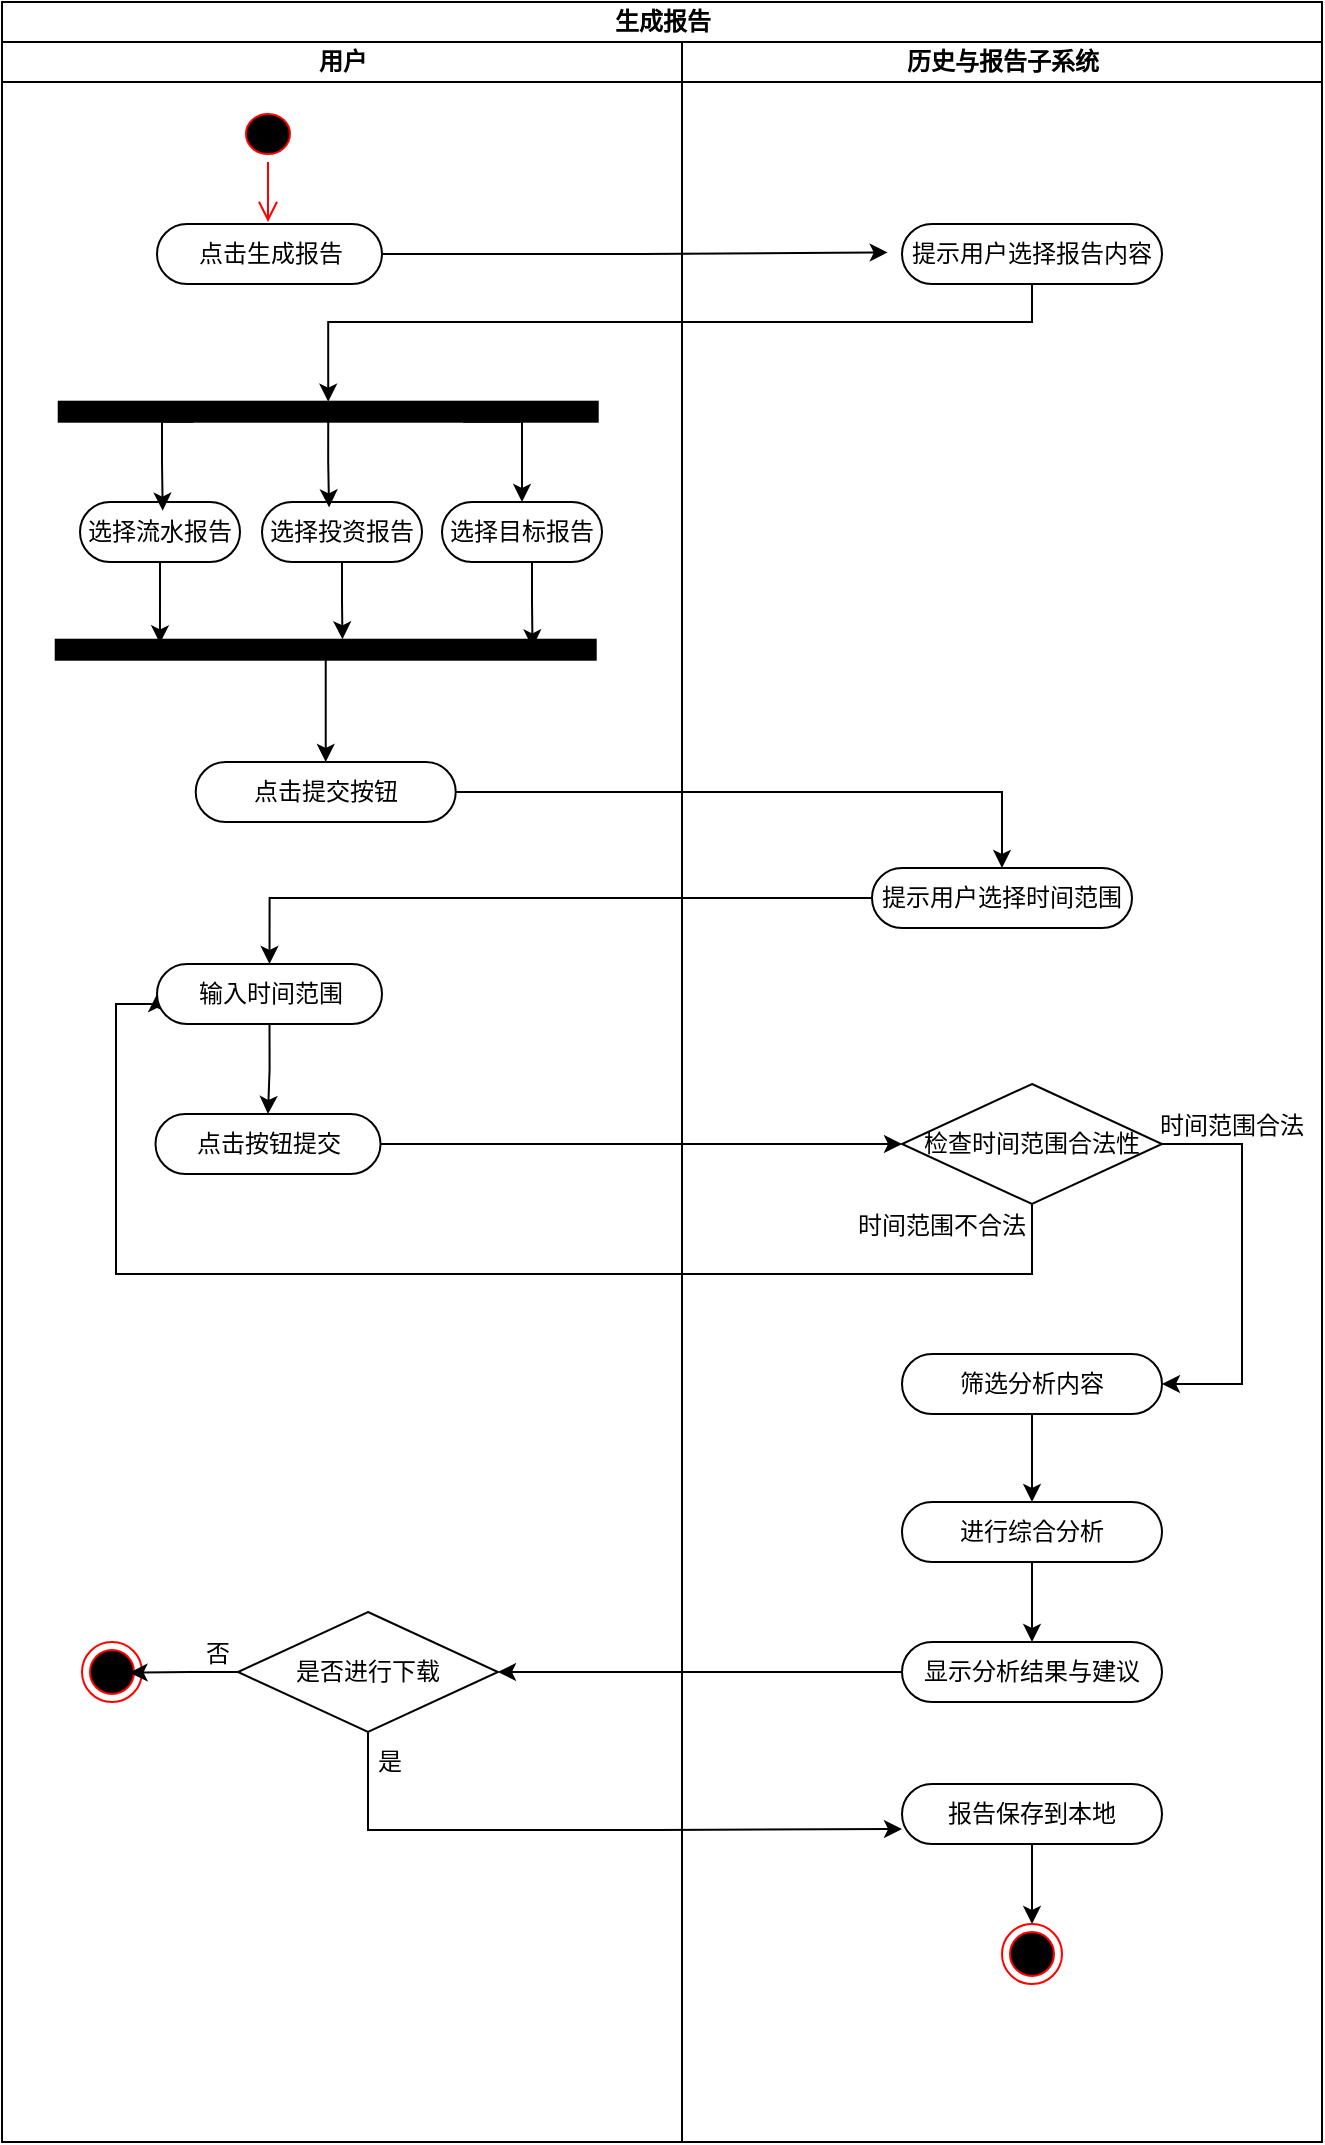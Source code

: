 <mxfile version="22.1.18" type="github">
  <diagram id="prtHgNgQTEPvFCAcTncT" name="Page-1">
    <mxGraphModel dx="1173" dy="600" grid="1" gridSize="10" guides="1" tooltips="1" connect="1" arrows="1" fold="1" page="1" pageScale="1" pageWidth="827" pageHeight="1169" math="0" shadow="0">
      <root>
        <mxCell id="0" />
        <mxCell id="1" parent="0" />
        <mxCell id="oDgGD3F3by6BS1TuUeTV-1" value="生成报告" style="swimlane;childLayout=stackLayout;resizeParent=1;resizeParentMax=0;startSize=20;html=1;" parent="1" vertex="1">
          <mxGeometry x="190.0" y="70" width="660" height="1070" as="geometry" />
        </mxCell>
        <mxCell id="MLRtib8uveDzRYXszGFP-1" style="edgeStyle=orthogonalEdgeStyle;rounded=0;orthogonalLoop=1;jettySize=auto;html=1;entryX=-0.055;entryY=0.474;entryDx=0;entryDy=0;entryPerimeter=0;" parent="oDgGD3F3by6BS1TuUeTV-1" source="oDgGD3F3by6BS1TuUeTV-8" target="oDgGD3F3by6BS1TuUeTV-14" edge="1">
          <mxGeometry relative="1" as="geometry" />
        </mxCell>
        <mxCell id="MLRtib8uveDzRYXszGFP-18" style="edgeStyle=orthogonalEdgeStyle;rounded=0;orthogonalLoop=1;jettySize=auto;html=1;entryX=0;entryY=0.5;entryDx=0;entryDy=0;" parent="oDgGD3F3by6BS1TuUeTV-1" source="MLRtib8uveDzRYXszGFP-16" target="MLRtib8uveDzRYXszGFP-4" edge="1">
          <mxGeometry relative="1" as="geometry" />
        </mxCell>
        <mxCell id="MLRtib8uveDzRYXszGFP-20" style="edgeStyle=orthogonalEdgeStyle;rounded=0;orthogonalLoop=1;jettySize=auto;html=1;entryX=0;entryY=0.5;entryDx=0;entryDy=0;" parent="oDgGD3F3by6BS1TuUeTV-1" source="MLRtib8uveDzRYXszGFP-4" target="MLRtib8uveDzRYXszGFP-2" edge="1">
          <mxGeometry relative="1" as="geometry">
            <Array as="points">
              <mxPoint x="515" y="636" />
              <mxPoint x="57" y="636" />
              <mxPoint x="57" y="501" />
            </Array>
          </mxGeometry>
        </mxCell>
        <mxCell id="oDgGD3F3by6BS1TuUeTV-2" value="用户" style="swimlane;startSize=20;html=1;" parent="oDgGD3F3by6BS1TuUeTV-1" vertex="1">
          <mxGeometry y="20" width="340" height="1050" as="geometry" />
        </mxCell>
        <mxCell id="oDgGD3F3by6BS1TuUeTV-5" value="" style="ellipse;html=1;shape=startState;fillColor=#000000;strokeColor=#ff0000;" parent="oDgGD3F3by6BS1TuUeTV-2" vertex="1">
          <mxGeometry x="118" y="32" width="30" height="28" as="geometry" />
        </mxCell>
        <mxCell id="oDgGD3F3by6BS1TuUeTV-6" value="" style="edgeStyle=orthogonalEdgeStyle;html=1;verticalAlign=bottom;endArrow=open;endSize=8;strokeColor=#ff0000;rounded=0;" parent="oDgGD3F3by6BS1TuUeTV-2" edge="1">
          <mxGeometry relative="1" as="geometry">
            <mxPoint x="133.0" y="90" as="targetPoint" />
            <mxPoint x="133.0" y="60" as="sourcePoint" />
          </mxGeometry>
        </mxCell>
        <mxCell id="oDgGD3F3by6BS1TuUeTV-8" value="点击生成报告" style="rounded=1;whiteSpace=wrap;html=1;shadow=0;comic=0;labelBackgroundColor=none;strokeWidth=1;fontFamily=Verdana;fontSize=12;align=center;arcSize=50;" parent="oDgGD3F3by6BS1TuUeTV-2" vertex="1">
          <mxGeometry x="77.5" y="91" width="112.5" height="30" as="geometry" />
        </mxCell>
        <mxCell id="MLRtib8uveDzRYXszGFP-17" style="edgeStyle=orthogonalEdgeStyle;rounded=0;orthogonalLoop=1;jettySize=auto;html=1;exitX=0.5;exitY=1;exitDx=0;exitDy=0;entryX=0.5;entryY=0;entryDx=0;entryDy=0;" parent="oDgGD3F3by6BS1TuUeTV-2" source="MLRtib8uveDzRYXszGFP-2" target="MLRtib8uveDzRYXszGFP-16" edge="1">
          <mxGeometry relative="1" as="geometry" />
        </mxCell>
        <mxCell id="MLRtib8uveDzRYXszGFP-2" value="输入时间范围" style="rounded=1;whiteSpace=wrap;html=1;shadow=0;comic=0;labelBackgroundColor=none;strokeWidth=1;fontFamily=Verdana;fontSize=12;align=center;arcSize=50;" parent="oDgGD3F3by6BS1TuUeTV-2" vertex="1">
          <mxGeometry x="77.5" y="461" width="112.5" height="30" as="geometry" />
        </mxCell>
        <mxCell id="MLRtib8uveDzRYXszGFP-16" value="点击按钮提交" style="rounded=1;whiteSpace=wrap;html=1;shadow=0;comic=0;labelBackgroundColor=none;strokeWidth=1;fontFamily=Verdana;fontSize=12;align=center;arcSize=50;" parent="oDgGD3F3by6BS1TuUeTV-2" vertex="1">
          <mxGeometry x="76.75" y="536" width="112.5" height="30" as="geometry" />
        </mxCell>
        <mxCell id="2Fs0W3znEr6FadxdWdT--57" style="edgeStyle=orthogonalEdgeStyle;rounded=0;orthogonalLoop=1;jettySize=auto;html=1;exitX=0.25;exitY=0;exitDx=0;exitDy=0;entryX=0.5;entryY=0;entryDx=0;entryDy=0;" parent="oDgGD3F3by6BS1TuUeTV-2" source="2Fs0W3znEr6FadxdWdT--33" target="2Fs0W3znEr6FadxdWdT--53" edge="1">
          <mxGeometry relative="1" as="geometry">
            <Array as="points">
              <mxPoint x="260" y="190" />
            </Array>
          </mxGeometry>
        </mxCell>
        <mxCell id="2Fs0W3znEr6FadxdWdT--33" value="" style="whiteSpace=wrap;html=1;rounded=0;shadow=0;comic=0;labelBackgroundColor=none;strokeWidth=1;fillColor=#000000;fontFamily=Verdana;fontSize=12;align=center;rotation=90;direction=south;" parent="oDgGD3F3by6BS1TuUeTV-2" vertex="1">
          <mxGeometry x="158.11" y="50.1" width="10" height="269.5" as="geometry" />
        </mxCell>
        <mxCell id="2Fs0W3znEr6FadxdWdT--42" style="edgeStyle=orthogonalEdgeStyle;rounded=0;orthogonalLoop=1;jettySize=auto;html=1;exitX=0.5;exitY=0;exitDx=0;exitDy=0;" parent="oDgGD3F3by6BS1TuUeTV-2" source="2Fs0W3znEr6FadxdWdT--37" target="2Fs0W3znEr6FadxdWdT--39" edge="1">
          <mxGeometry relative="1" as="geometry" />
        </mxCell>
        <mxCell id="2Fs0W3znEr6FadxdWdT--37" value="" style="whiteSpace=wrap;html=1;rounded=0;shadow=0;comic=0;labelBackgroundColor=none;strokeWidth=1;fillColor=#000000;fontFamily=Verdana;fontSize=12;align=center;rotation=90;direction=south;" parent="oDgGD3F3by6BS1TuUeTV-2" vertex="1">
          <mxGeometry x="156.86" y="168.86" width="10" height="270" as="geometry" />
        </mxCell>
        <mxCell id="2Fs0W3znEr6FadxdWdT--39" value="点击提交按钮" style="rounded=1;whiteSpace=wrap;html=1;shadow=0;comic=0;labelBackgroundColor=none;strokeWidth=1;fontFamily=Verdana;fontSize=12;align=center;arcSize=50;" parent="oDgGD3F3by6BS1TuUeTV-2" vertex="1">
          <mxGeometry x="96.86" y="360" width="130" height="30" as="geometry" />
        </mxCell>
        <mxCell id="2Fs0W3znEr6FadxdWdT--43" value="是否进行下载" style="rhombus;whiteSpace=wrap;html=1;" parent="oDgGD3F3by6BS1TuUeTV-2" vertex="1">
          <mxGeometry x="118.0" y="785" width="130" height="60" as="geometry" />
        </mxCell>
        <mxCell id="2Fs0W3znEr6FadxdWdT--46" value="是" style="text;html=1;strokeColor=none;fillColor=none;align=center;verticalAlign=middle;whiteSpace=wrap;rounded=0;" parent="oDgGD3F3by6BS1TuUeTV-2" vertex="1">
          <mxGeometry x="164.0" y="845" width="60" height="30" as="geometry" />
        </mxCell>
        <mxCell id="2Fs0W3znEr6FadxdWdT--47" value="" style="ellipse;html=1;shape=endState;fillColor=#000000;strokeColor=#ff0000;" parent="oDgGD3F3by6BS1TuUeTV-2" vertex="1">
          <mxGeometry x="40.0" y="800" width="30" height="30" as="geometry" />
        </mxCell>
        <mxCell id="2Fs0W3znEr6FadxdWdT--48" style="edgeStyle=orthogonalEdgeStyle;rounded=0;orthogonalLoop=1;jettySize=auto;html=1;entryX=0.793;entryY=0.511;entryDx=0;entryDy=0;entryPerimeter=0;" parent="oDgGD3F3by6BS1TuUeTV-2" source="2Fs0W3znEr6FadxdWdT--43" target="2Fs0W3znEr6FadxdWdT--47" edge="1">
          <mxGeometry relative="1" as="geometry" />
        </mxCell>
        <mxCell id="2Fs0W3znEr6FadxdWdT--49" value="否" style="text;html=1;strokeColor=none;fillColor=none;align=center;verticalAlign=middle;whiteSpace=wrap;rounded=0;" parent="oDgGD3F3by6BS1TuUeTV-2" vertex="1">
          <mxGeometry x="77.75" y="791" width="60" height="30" as="geometry" />
        </mxCell>
        <mxCell id="2Fs0W3znEr6FadxdWdT--50" value="选择流水报告" style="rounded=1;whiteSpace=wrap;html=1;shadow=0;comic=0;labelBackgroundColor=none;strokeWidth=1;fontFamily=Verdana;fontSize=12;align=center;arcSize=50;" parent="oDgGD3F3by6BS1TuUeTV-2" vertex="1">
          <mxGeometry x="39" y="230" width="80" height="30" as="geometry" />
        </mxCell>
        <mxCell id="2Fs0W3znEr6FadxdWdT--52" value="选择投资报告" style="rounded=1;whiteSpace=wrap;html=1;shadow=0;comic=0;labelBackgroundColor=none;strokeWidth=1;fontFamily=Verdana;fontSize=12;align=center;arcSize=50;" parent="oDgGD3F3by6BS1TuUeTV-2" vertex="1">
          <mxGeometry x="130" y="230" width="80" height="30" as="geometry" />
        </mxCell>
        <mxCell id="2Fs0W3znEr6FadxdWdT--53" value="选择目标报告" style="rounded=1;whiteSpace=wrap;html=1;shadow=0;comic=0;labelBackgroundColor=none;strokeWidth=1;fontFamily=Verdana;fontSize=12;align=center;arcSize=50;" parent="oDgGD3F3by6BS1TuUeTV-2" vertex="1">
          <mxGeometry x="220" y="230" width="80" height="30" as="geometry" />
        </mxCell>
        <mxCell id="2Fs0W3znEr6FadxdWdT--55" style="edgeStyle=orthogonalEdgeStyle;rounded=0;orthogonalLoop=1;jettySize=auto;html=1;exitX=0.75;exitY=0;exitDx=0;exitDy=0;entryX=0.517;entryY=0.145;entryDx=0;entryDy=0;entryPerimeter=0;" parent="oDgGD3F3by6BS1TuUeTV-2" source="2Fs0W3znEr6FadxdWdT--33" target="2Fs0W3znEr6FadxdWdT--50" edge="1">
          <mxGeometry relative="1" as="geometry">
            <Array as="points">
              <mxPoint x="80" y="190" />
              <mxPoint x="80" y="210" />
              <mxPoint x="81" y="210" />
            </Array>
          </mxGeometry>
        </mxCell>
        <mxCell id="2Fs0W3znEr6FadxdWdT--56" style="edgeStyle=orthogonalEdgeStyle;rounded=0;orthogonalLoop=1;jettySize=auto;html=1;entryX=0.419;entryY=0.09;entryDx=0;entryDy=0;entryPerimeter=0;" parent="oDgGD3F3by6BS1TuUeTV-2" source="2Fs0W3znEr6FadxdWdT--33" target="2Fs0W3znEr6FadxdWdT--52" edge="1">
          <mxGeometry relative="1" as="geometry" />
        </mxCell>
        <mxCell id="2Fs0W3znEr6FadxdWdT--58" style="edgeStyle=orthogonalEdgeStyle;rounded=0;orthogonalLoop=1;jettySize=auto;html=1;entryX=0.807;entryY=0.819;entryDx=0;entryDy=0;entryPerimeter=0;" parent="oDgGD3F3by6BS1TuUeTV-2" source="2Fs0W3znEr6FadxdWdT--50" target="2Fs0W3znEr6FadxdWdT--37" edge="1">
          <mxGeometry relative="1" as="geometry" />
        </mxCell>
        <mxCell id="2Fs0W3znEr6FadxdWdT--59" style="edgeStyle=orthogonalEdgeStyle;rounded=0;orthogonalLoop=1;jettySize=auto;html=1;entryX=0.469;entryY=1.023;entryDx=0;entryDy=0;entryPerimeter=0;" parent="oDgGD3F3by6BS1TuUeTV-2" source="2Fs0W3znEr6FadxdWdT--52" target="2Fs0W3znEr6FadxdWdT--37" edge="1">
          <mxGeometry relative="1" as="geometry" />
        </mxCell>
        <mxCell id="2Fs0W3znEr6FadxdWdT--60" style="edgeStyle=orthogonalEdgeStyle;rounded=0;orthogonalLoop=1;jettySize=auto;html=1;entryX=0.117;entryY=0.615;entryDx=0;entryDy=0;entryPerimeter=0;" parent="oDgGD3F3by6BS1TuUeTV-2" source="2Fs0W3znEr6FadxdWdT--53" target="2Fs0W3znEr6FadxdWdT--37" edge="1">
          <mxGeometry relative="1" as="geometry">
            <Array as="points">
              <mxPoint x="265" y="280" />
              <mxPoint x="265" y="280" />
            </Array>
          </mxGeometry>
        </mxCell>
        <mxCell id="oDgGD3F3by6BS1TuUeTV-3" value="历史与报告子系统" style="swimlane;startSize=20;html=1;" parent="oDgGD3F3by6BS1TuUeTV-1" vertex="1">
          <mxGeometry x="340" y="20" width="320" height="1050" as="geometry" />
        </mxCell>
        <mxCell id="oDgGD3F3by6BS1TuUeTV-14" value="提示用户选择报告内容" style="rounded=1;whiteSpace=wrap;html=1;shadow=0;comic=0;labelBackgroundColor=none;strokeWidth=1;fontFamily=Verdana;fontSize=12;align=center;arcSize=50;" parent="oDgGD3F3by6BS1TuUeTV-3" vertex="1">
          <mxGeometry x="110" y="91" width="130" height="30" as="geometry" />
        </mxCell>
        <mxCell id="MLRtib8uveDzRYXszGFP-9" style="edgeStyle=orthogonalEdgeStyle;rounded=0;orthogonalLoop=1;jettySize=auto;html=1;entryX=1;entryY=0.5;entryDx=0;entryDy=0;" parent="oDgGD3F3by6BS1TuUeTV-3" source="MLRtib8uveDzRYXszGFP-4" target="MLRtib8uveDzRYXszGFP-8" edge="1">
          <mxGeometry relative="1" as="geometry">
            <Array as="points">
              <mxPoint x="280" y="551" />
              <mxPoint x="280" y="671" />
            </Array>
          </mxGeometry>
        </mxCell>
        <mxCell id="MLRtib8uveDzRYXszGFP-4" value="检查时间范围合法性" style="rhombus;whiteSpace=wrap;html=1;" parent="oDgGD3F3by6BS1TuUeTV-3" vertex="1">
          <mxGeometry x="110.0" y="521" width="130" height="60" as="geometry" />
        </mxCell>
        <mxCell id="MLRtib8uveDzRYXszGFP-7" value="时间范围不合法" style="text;html=1;strokeColor=none;fillColor=none;align=center;verticalAlign=middle;whiteSpace=wrap;rounded=0;" parent="oDgGD3F3by6BS1TuUeTV-3" vertex="1">
          <mxGeometry x="85.0" y="577" width="90" height="30" as="geometry" />
        </mxCell>
        <mxCell id="1wOTZizfa1tYU9OcawOh-2" style="edgeStyle=orthogonalEdgeStyle;rounded=0;orthogonalLoop=1;jettySize=auto;html=1;" edge="1" parent="oDgGD3F3by6BS1TuUeTV-3" source="MLRtib8uveDzRYXszGFP-8" target="1wOTZizfa1tYU9OcawOh-1">
          <mxGeometry relative="1" as="geometry" />
        </mxCell>
        <mxCell id="MLRtib8uveDzRYXszGFP-8" value="筛选分析内容" style="rounded=1;whiteSpace=wrap;html=1;shadow=0;comic=0;labelBackgroundColor=none;strokeWidth=1;fontFamily=Verdana;fontSize=12;align=center;arcSize=50;" parent="oDgGD3F3by6BS1TuUeTV-3" vertex="1">
          <mxGeometry x="110" y="656" width="130" height="30" as="geometry" />
        </mxCell>
        <mxCell id="MLRtib8uveDzRYXszGFP-10" value="时间范围合法" style="text;html=1;strokeColor=none;fillColor=none;align=center;verticalAlign=middle;whiteSpace=wrap;rounded=0;" parent="oDgGD3F3by6BS1TuUeTV-3" vertex="1">
          <mxGeometry x="230.0" y="527" width="90" height="30" as="geometry" />
        </mxCell>
        <mxCell id="MLRtib8uveDzRYXszGFP-11" value="显示分析结果与建议" style="rounded=1;whiteSpace=wrap;html=1;shadow=0;comic=0;labelBackgroundColor=none;strokeWidth=1;fontFamily=Verdana;fontSize=12;align=center;arcSize=50;" parent="oDgGD3F3by6BS1TuUeTV-3" vertex="1">
          <mxGeometry x="110" y="800" width="130" height="30" as="geometry" />
        </mxCell>
        <mxCell id="MLRtib8uveDzRYXszGFP-22" style="edgeStyle=orthogonalEdgeStyle;rounded=0;orthogonalLoop=1;jettySize=auto;html=1;entryX=0.5;entryY=0;entryDx=0;entryDy=0;" parent="oDgGD3F3by6BS1TuUeTV-3" source="MLRtib8uveDzRYXszGFP-14" target="MLRtib8uveDzRYXszGFP-21" edge="1">
          <mxGeometry relative="1" as="geometry" />
        </mxCell>
        <mxCell id="MLRtib8uveDzRYXszGFP-14" value="报告保存到本地" style="rounded=1;whiteSpace=wrap;html=1;shadow=0;comic=0;labelBackgroundColor=none;strokeWidth=1;fontFamily=Verdana;fontSize=12;align=center;arcSize=50;" parent="oDgGD3F3by6BS1TuUeTV-3" vertex="1">
          <mxGeometry x="110" y="871" width="130" height="30" as="geometry" />
        </mxCell>
        <mxCell id="MLRtib8uveDzRYXszGFP-21" value="" style="ellipse;html=1;shape=endState;fillColor=#000000;strokeColor=#ff0000;" parent="oDgGD3F3by6BS1TuUeTV-3" vertex="1">
          <mxGeometry x="160.0" y="941" width="30" height="30" as="geometry" />
        </mxCell>
        <mxCell id="2Fs0W3znEr6FadxdWdT--29" value="提示用户选择时间范围" style="rounded=1;whiteSpace=wrap;html=1;shadow=0;comic=0;labelBackgroundColor=none;strokeWidth=1;fontFamily=Verdana;fontSize=12;align=center;arcSize=50;" parent="oDgGD3F3by6BS1TuUeTV-3" vertex="1">
          <mxGeometry x="95" y="413" width="130" height="30" as="geometry" />
        </mxCell>
        <mxCell id="1wOTZizfa1tYU9OcawOh-3" style="edgeStyle=orthogonalEdgeStyle;rounded=0;orthogonalLoop=1;jettySize=auto;html=1;" edge="1" parent="oDgGD3F3by6BS1TuUeTV-3" source="1wOTZizfa1tYU9OcawOh-1" target="MLRtib8uveDzRYXszGFP-11">
          <mxGeometry relative="1" as="geometry" />
        </mxCell>
        <mxCell id="1wOTZizfa1tYU9OcawOh-1" value="进行综合分析" style="rounded=1;whiteSpace=wrap;html=1;shadow=0;comic=0;labelBackgroundColor=none;strokeWidth=1;fontFamily=Verdana;fontSize=12;align=center;arcSize=50;" vertex="1" parent="oDgGD3F3by6BS1TuUeTV-3">
          <mxGeometry x="110" y="730" width="130" height="30" as="geometry" />
        </mxCell>
        <mxCell id="2Fs0W3znEr6FadxdWdT--35" style="edgeStyle=orthogonalEdgeStyle;rounded=0;orthogonalLoop=1;jettySize=auto;html=1;entryX=0.5;entryY=0;entryDx=0;entryDy=0;" parent="oDgGD3F3by6BS1TuUeTV-1" source="2Fs0W3znEr6FadxdWdT--29" target="MLRtib8uveDzRYXszGFP-2" edge="1">
          <mxGeometry relative="1" as="geometry" />
        </mxCell>
        <mxCell id="2Fs0W3znEr6FadxdWdT--41" style="edgeStyle=orthogonalEdgeStyle;rounded=0;orthogonalLoop=1;jettySize=auto;html=1;entryX=0.5;entryY=0;entryDx=0;entryDy=0;" parent="oDgGD3F3by6BS1TuUeTV-1" source="2Fs0W3znEr6FadxdWdT--39" target="2Fs0W3znEr6FadxdWdT--29" edge="1">
          <mxGeometry relative="1" as="geometry" />
        </mxCell>
        <mxCell id="2Fs0W3znEr6FadxdWdT--44" style="edgeStyle=orthogonalEdgeStyle;rounded=0;orthogonalLoop=1;jettySize=auto;html=1;entryX=1;entryY=0.5;entryDx=0;entryDy=0;" parent="oDgGD3F3by6BS1TuUeTV-1" source="MLRtib8uveDzRYXszGFP-11" target="2Fs0W3znEr6FadxdWdT--43" edge="1">
          <mxGeometry relative="1" as="geometry" />
        </mxCell>
        <mxCell id="2Fs0W3znEr6FadxdWdT--45" style="edgeStyle=orthogonalEdgeStyle;rounded=0;orthogonalLoop=1;jettySize=auto;html=1;entryX=0;entryY=0.75;entryDx=0;entryDy=0;" parent="oDgGD3F3by6BS1TuUeTV-1" source="2Fs0W3znEr6FadxdWdT--43" target="MLRtib8uveDzRYXszGFP-14" edge="1">
          <mxGeometry relative="1" as="geometry">
            <Array as="points">
              <mxPoint x="183" y="914" />
              <mxPoint x="328" y="914" />
            </Array>
          </mxGeometry>
        </mxCell>
        <mxCell id="2Fs0W3znEr6FadxdWdT--54" style="edgeStyle=orthogonalEdgeStyle;rounded=0;orthogonalLoop=1;jettySize=auto;html=1;entryX=0.5;entryY=1;entryDx=0;entryDy=0;" parent="oDgGD3F3by6BS1TuUeTV-1" source="oDgGD3F3by6BS1TuUeTV-14" target="2Fs0W3znEr6FadxdWdT--33" edge="1">
          <mxGeometry relative="1" as="geometry">
            <Array as="points">
              <mxPoint x="515" y="160" />
              <mxPoint x="163" y="160" />
            </Array>
          </mxGeometry>
        </mxCell>
      </root>
    </mxGraphModel>
  </diagram>
</mxfile>
